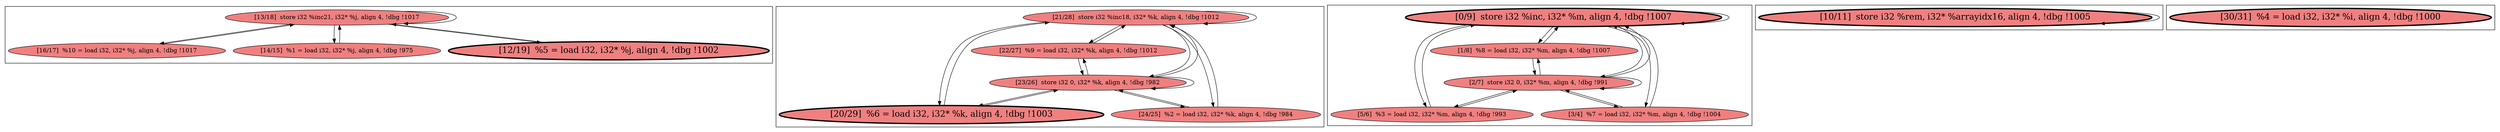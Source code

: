 
digraph G {



node342->node341 [ ]
node341->node342 [ ]
node342->node339 [ ]
node339->node342 [ ]
node353->node351 [ ]
node342->node340 [ ]
node340->node342 [ ]
node347->node348 [ ]
node346->node346 [ ]
node348->node347 [ ]
node351->node350 [ ]
node344->node347 [ ]
node347->node347 [ ]
node346->node347 [ ]
node346->node348 [ ]
node347->node346 [ ]
node347->node344 [ ]
node344->node346 [ ]
node350->node352 [ ]
node353->node352 [ ]
node349->node350 [ ]
node350->node350 [ ]
node352->node350 [ ]
node350->node351 [ ]
node345->node346 [ ]
node346->node345 [ ]
node350->node353 [ ]
node351->node353 [ ]
node353->node349 [ ]
node348->node346 [ ]
node353->node353 [ ]
node338->node338 [ ]
node352->node353 [ ]
node342->node342 [ ]
node345->node347 [ ]
node350->node349 [ ]
node353->node350 [ ]
node346->node344 [ ]
node347->node345 [ ]
node349->node353 [ ]


subgraph cluster4 {


node352 [penwidth=3.0,fontsize=20,fillcolor=lightcoral,label="[20/29]  %6 = load i32, i32* %k, align 4, !dbg !1003",shape=ellipse,style=filled ]
node351 [fillcolor=lightcoral,label="[22/27]  %9 = load i32, i32* %k, align 4, !dbg !1012",shape=ellipse,style=filled ]
node353 [fillcolor=lightcoral,label="[21/28]  store i32 %inc18, i32* %k, align 4, !dbg !1012",shape=ellipse,style=filled ]
node349 [fillcolor=lightcoral,label="[24/25]  %2 = load i32, i32* %k, align 4, !dbg !984",shape=ellipse,style=filled ]
node350 [fillcolor=lightcoral,label="[23/26]  store i32 0, i32* %k, align 4, !dbg !982",shape=ellipse,style=filled ]



}

subgraph cluster3 {


node348 [fillcolor=lightcoral,label="[1/8]  %8 = load i32, i32* %m, align 4, !dbg !1007",shape=ellipse,style=filled ]
node347 [penwidth=3.0,fontsize=20,fillcolor=lightcoral,label="[0/9]  store i32 %inc, i32* %m, align 4, !dbg !1007",shape=ellipse,style=filled ]
node346 [fillcolor=lightcoral,label="[2/7]  store i32 0, i32* %m, align 4, !dbg !991",shape=ellipse,style=filled ]
node344 [fillcolor=lightcoral,label="[5/6]  %3 = load i32, i32* %m, align 4, !dbg !993",shape=ellipse,style=filled ]
node345 [fillcolor=lightcoral,label="[3/4]  %7 = load i32, i32* %m, align 4, !dbg !1004",shape=ellipse,style=filled ]



}

subgraph cluster2 {


node343 [penwidth=3.0,fontsize=20,fillcolor=lightcoral,label="[30/31]  %4 = load i32, i32* %i, align 4, !dbg !1000",shape=ellipse,style=filled ]



}

subgraph cluster0 {


node338 [penwidth=3.0,fontsize=20,fillcolor=lightcoral,label="[10/11]  store i32 %rem, i32* %arrayidx16, align 4, !dbg !1005",shape=ellipse,style=filled ]



}

subgraph cluster1 {


node339 [fillcolor=lightcoral,label="[14/15]  %1 = load i32, i32* %j, align 4, !dbg !975",shape=ellipse,style=filled ]
node342 [fillcolor=lightcoral,label="[13/18]  store i32 %inc21, i32* %j, align 4, !dbg !1017",shape=ellipse,style=filled ]
node341 [fillcolor=lightcoral,label="[16/17]  %10 = load i32, i32* %j, align 4, !dbg !1017",shape=ellipse,style=filled ]
node340 [penwidth=3.0,fontsize=20,fillcolor=lightcoral,label="[12/19]  %5 = load i32, i32* %j, align 4, !dbg !1002",shape=ellipse,style=filled ]



}

}

